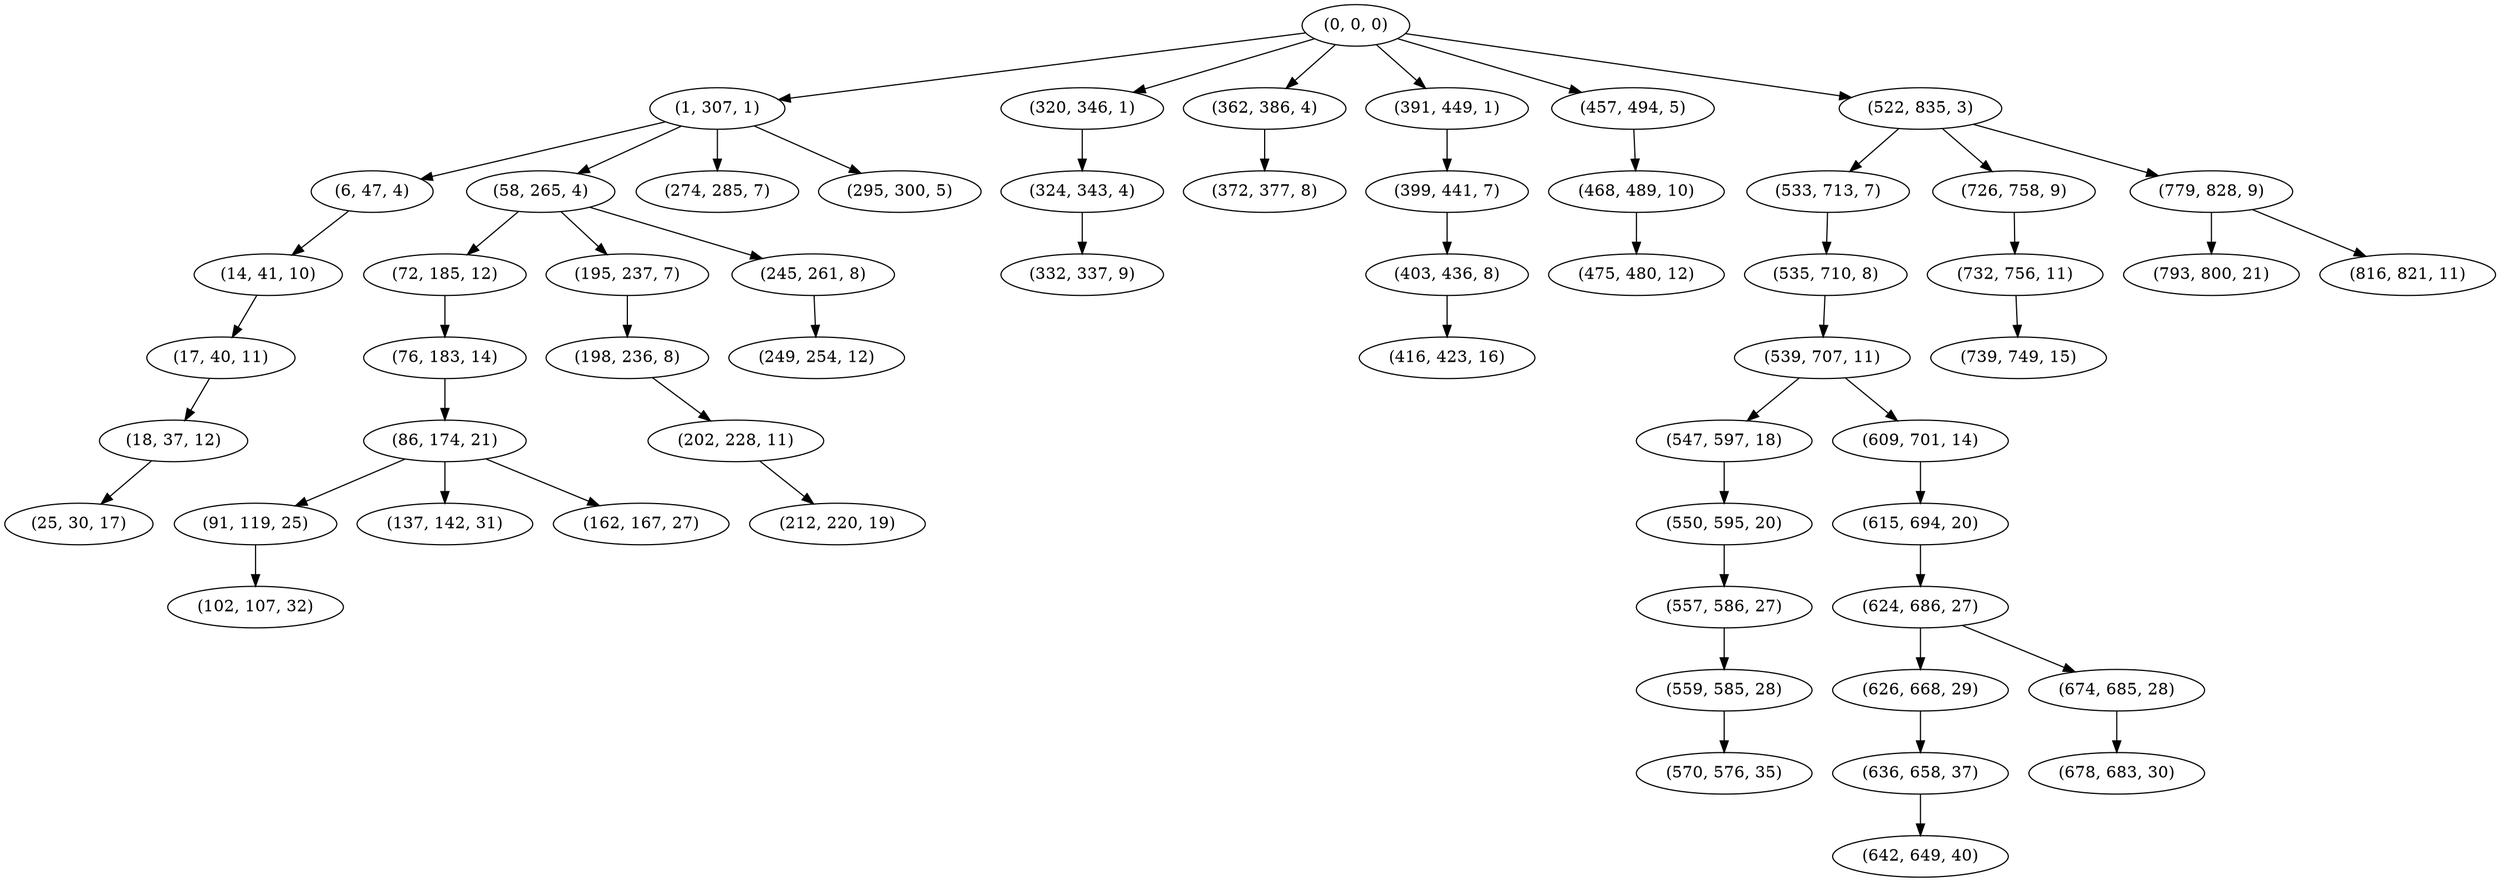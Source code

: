 digraph tree {
    "(0, 0, 0)";
    "(1, 307, 1)";
    "(6, 47, 4)";
    "(14, 41, 10)";
    "(17, 40, 11)";
    "(18, 37, 12)";
    "(25, 30, 17)";
    "(58, 265, 4)";
    "(72, 185, 12)";
    "(76, 183, 14)";
    "(86, 174, 21)";
    "(91, 119, 25)";
    "(102, 107, 32)";
    "(137, 142, 31)";
    "(162, 167, 27)";
    "(195, 237, 7)";
    "(198, 236, 8)";
    "(202, 228, 11)";
    "(212, 220, 19)";
    "(245, 261, 8)";
    "(249, 254, 12)";
    "(274, 285, 7)";
    "(295, 300, 5)";
    "(320, 346, 1)";
    "(324, 343, 4)";
    "(332, 337, 9)";
    "(362, 386, 4)";
    "(372, 377, 8)";
    "(391, 449, 1)";
    "(399, 441, 7)";
    "(403, 436, 8)";
    "(416, 423, 16)";
    "(457, 494, 5)";
    "(468, 489, 10)";
    "(475, 480, 12)";
    "(522, 835, 3)";
    "(533, 713, 7)";
    "(535, 710, 8)";
    "(539, 707, 11)";
    "(547, 597, 18)";
    "(550, 595, 20)";
    "(557, 586, 27)";
    "(559, 585, 28)";
    "(570, 576, 35)";
    "(609, 701, 14)";
    "(615, 694, 20)";
    "(624, 686, 27)";
    "(626, 668, 29)";
    "(636, 658, 37)";
    "(642, 649, 40)";
    "(674, 685, 28)";
    "(678, 683, 30)";
    "(726, 758, 9)";
    "(732, 756, 11)";
    "(739, 749, 15)";
    "(779, 828, 9)";
    "(793, 800, 21)";
    "(816, 821, 11)";
    "(0, 0, 0)" -> "(1, 307, 1)";
    "(0, 0, 0)" -> "(320, 346, 1)";
    "(0, 0, 0)" -> "(362, 386, 4)";
    "(0, 0, 0)" -> "(391, 449, 1)";
    "(0, 0, 0)" -> "(457, 494, 5)";
    "(0, 0, 0)" -> "(522, 835, 3)";
    "(1, 307, 1)" -> "(6, 47, 4)";
    "(1, 307, 1)" -> "(58, 265, 4)";
    "(1, 307, 1)" -> "(274, 285, 7)";
    "(1, 307, 1)" -> "(295, 300, 5)";
    "(6, 47, 4)" -> "(14, 41, 10)";
    "(14, 41, 10)" -> "(17, 40, 11)";
    "(17, 40, 11)" -> "(18, 37, 12)";
    "(18, 37, 12)" -> "(25, 30, 17)";
    "(58, 265, 4)" -> "(72, 185, 12)";
    "(58, 265, 4)" -> "(195, 237, 7)";
    "(58, 265, 4)" -> "(245, 261, 8)";
    "(72, 185, 12)" -> "(76, 183, 14)";
    "(76, 183, 14)" -> "(86, 174, 21)";
    "(86, 174, 21)" -> "(91, 119, 25)";
    "(86, 174, 21)" -> "(137, 142, 31)";
    "(86, 174, 21)" -> "(162, 167, 27)";
    "(91, 119, 25)" -> "(102, 107, 32)";
    "(195, 237, 7)" -> "(198, 236, 8)";
    "(198, 236, 8)" -> "(202, 228, 11)";
    "(202, 228, 11)" -> "(212, 220, 19)";
    "(245, 261, 8)" -> "(249, 254, 12)";
    "(320, 346, 1)" -> "(324, 343, 4)";
    "(324, 343, 4)" -> "(332, 337, 9)";
    "(362, 386, 4)" -> "(372, 377, 8)";
    "(391, 449, 1)" -> "(399, 441, 7)";
    "(399, 441, 7)" -> "(403, 436, 8)";
    "(403, 436, 8)" -> "(416, 423, 16)";
    "(457, 494, 5)" -> "(468, 489, 10)";
    "(468, 489, 10)" -> "(475, 480, 12)";
    "(522, 835, 3)" -> "(533, 713, 7)";
    "(522, 835, 3)" -> "(726, 758, 9)";
    "(522, 835, 3)" -> "(779, 828, 9)";
    "(533, 713, 7)" -> "(535, 710, 8)";
    "(535, 710, 8)" -> "(539, 707, 11)";
    "(539, 707, 11)" -> "(547, 597, 18)";
    "(539, 707, 11)" -> "(609, 701, 14)";
    "(547, 597, 18)" -> "(550, 595, 20)";
    "(550, 595, 20)" -> "(557, 586, 27)";
    "(557, 586, 27)" -> "(559, 585, 28)";
    "(559, 585, 28)" -> "(570, 576, 35)";
    "(609, 701, 14)" -> "(615, 694, 20)";
    "(615, 694, 20)" -> "(624, 686, 27)";
    "(624, 686, 27)" -> "(626, 668, 29)";
    "(624, 686, 27)" -> "(674, 685, 28)";
    "(626, 668, 29)" -> "(636, 658, 37)";
    "(636, 658, 37)" -> "(642, 649, 40)";
    "(674, 685, 28)" -> "(678, 683, 30)";
    "(726, 758, 9)" -> "(732, 756, 11)";
    "(732, 756, 11)" -> "(739, 749, 15)";
    "(779, 828, 9)" -> "(793, 800, 21)";
    "(779, 828, 9)" -> "(816, 821, 11)";
}
